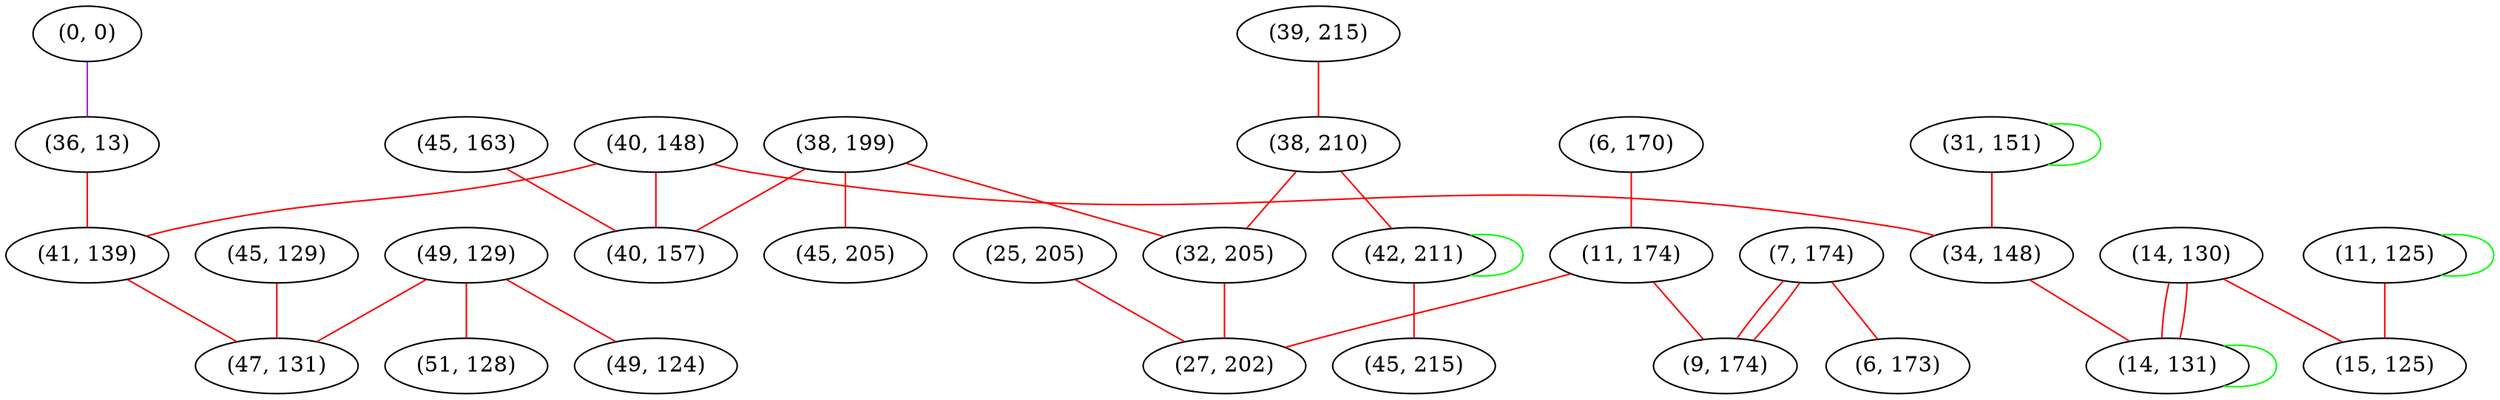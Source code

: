 graph "" {
"(45, 129)";
"(38, 199)";
"(11, 125)";
"(6, 170)";
"(49, 129)";
"(0, 0)";
"(31, 151)";
"(39, 215)";
"(7, 174)";
"(38, 210)";
"(49, 124)";
"(45, 163)";
"(42, 211)";
"(25, 205)";
"(11, 174)";
"(51, 128)";
"(45, 215)";
"(32, 205)";
"(40, 148)";
"(36, 13)";
"(41, 139)";
"(40, 157)";
"(6, 173)";
"(14, 130)";
"(9, 174)";
"(45, 205)";
"(47, 131)";
"(34, 148)";
"(27, 202)";
"(15, 125)";
"(14, 131)";
"(45, 129)" -- "(47, 131)"  [color=red, key=0, weight=1];
"(38, 199)" -- "(40, 157)"  [color=red, key=0, weight=1];
"(38, 199)" -- "(32, 205)"  [color=red, key=0, weight=1];
"(38, 199)" -- "(45, 205)"  [color=red, key=0, weight=1];
"(11, 125)" -- "(15, 125)"  [color=red, key=0, weight=1];
"(11, 125)" -- "(11, 125)"  [color=green, key=0, weight=2];
"(6, 170)" -- "(11, 174)"  [color=red, key=0, weight=1];
"(49, 129)" -- "(51, 128)"  [color=red, key=0, weight=1];
"(49, 129)" -- "(47, 131)"  [color=red, key=0, weight=1];
"(49, 129)" -- "(49, 124)"  [color=red, key=0, weight=1];
"(0, 0)" -- "(36, 13)"  [color=purple, key=0, weight=4];
"(31, 151)" -- "(34, 148)"  [color=red, key=0, weight=1];
"(31, 151)" -- "(31, 151)"  [color=green, key=0, weight=2];
"(39, 215)" -- "(38, 210)"  [color=red, key=0, weight=1];
"(7, 174)" -- "(9, 174)"  [color=red, key=0, weight=1];
"(7, 174)" -- "(9, 174)"  [color=red, key=1, weight=1];
"(7, 174)" -- "(6, 173)"  [color=red, key=0, weight=1];
"(38, 210)" -- "(42, 211)"  [color=red, key=0, weight=1];
"(38, 210)" -- "(32, 205)"  [color=red, key=0, weight=1];
"(45, 163)" -- "(40, 157)"  [color=red, key=0, weight=1];
"(42, 211)" -- "(45, 215)"  [color=red, key=0, weight=1];
"(42, 211)" -- "(42, 211)"  [color=green, key=0, weight=2];
"(25, 205)" -- "(27, 202)"  [color=red, key=0, weight=1];
"(11, 174)" -- "(27, 202)"  [color=red, key=0, weight=1];
"(11, 174)" -- "(9, 174)"  [color=red, key=0, weight=1];
"(32, 205)" -- "(27, 202)"  [color=red, key=0, weight=1];
"(40, 148)" -- "(41, 139)"  [color=red, key=0, weight=1];
"(40, 148)" -- "(40, 157)"  [color=red, key=0, weight=1];
"(40, 148)" -- "(34, 148)"  [color=red, key=0, weight=1];
"(36, 13)" -- "(41, 139)"  [color=red, key=0, weight=1];
"(41, 139)" -- "(47, 131)"  [color=red, key=0, weight=1];
"(14, 130)" -- "(14, 131)"  [color=red, key=0, weight=1];
"(14, 130)" -- "(14, 131)"  [color=red, key=1, weight=1];
"(14, 130)" -- "(15, 125)"  [color=red, key=0, weight=1];
"(34, 148)" -- "(14, 131)"  [color=red, key=0, weight=1];
"(14, 131)" -- "(14, 131)"  [color=green, key=0, weight=2];
}
